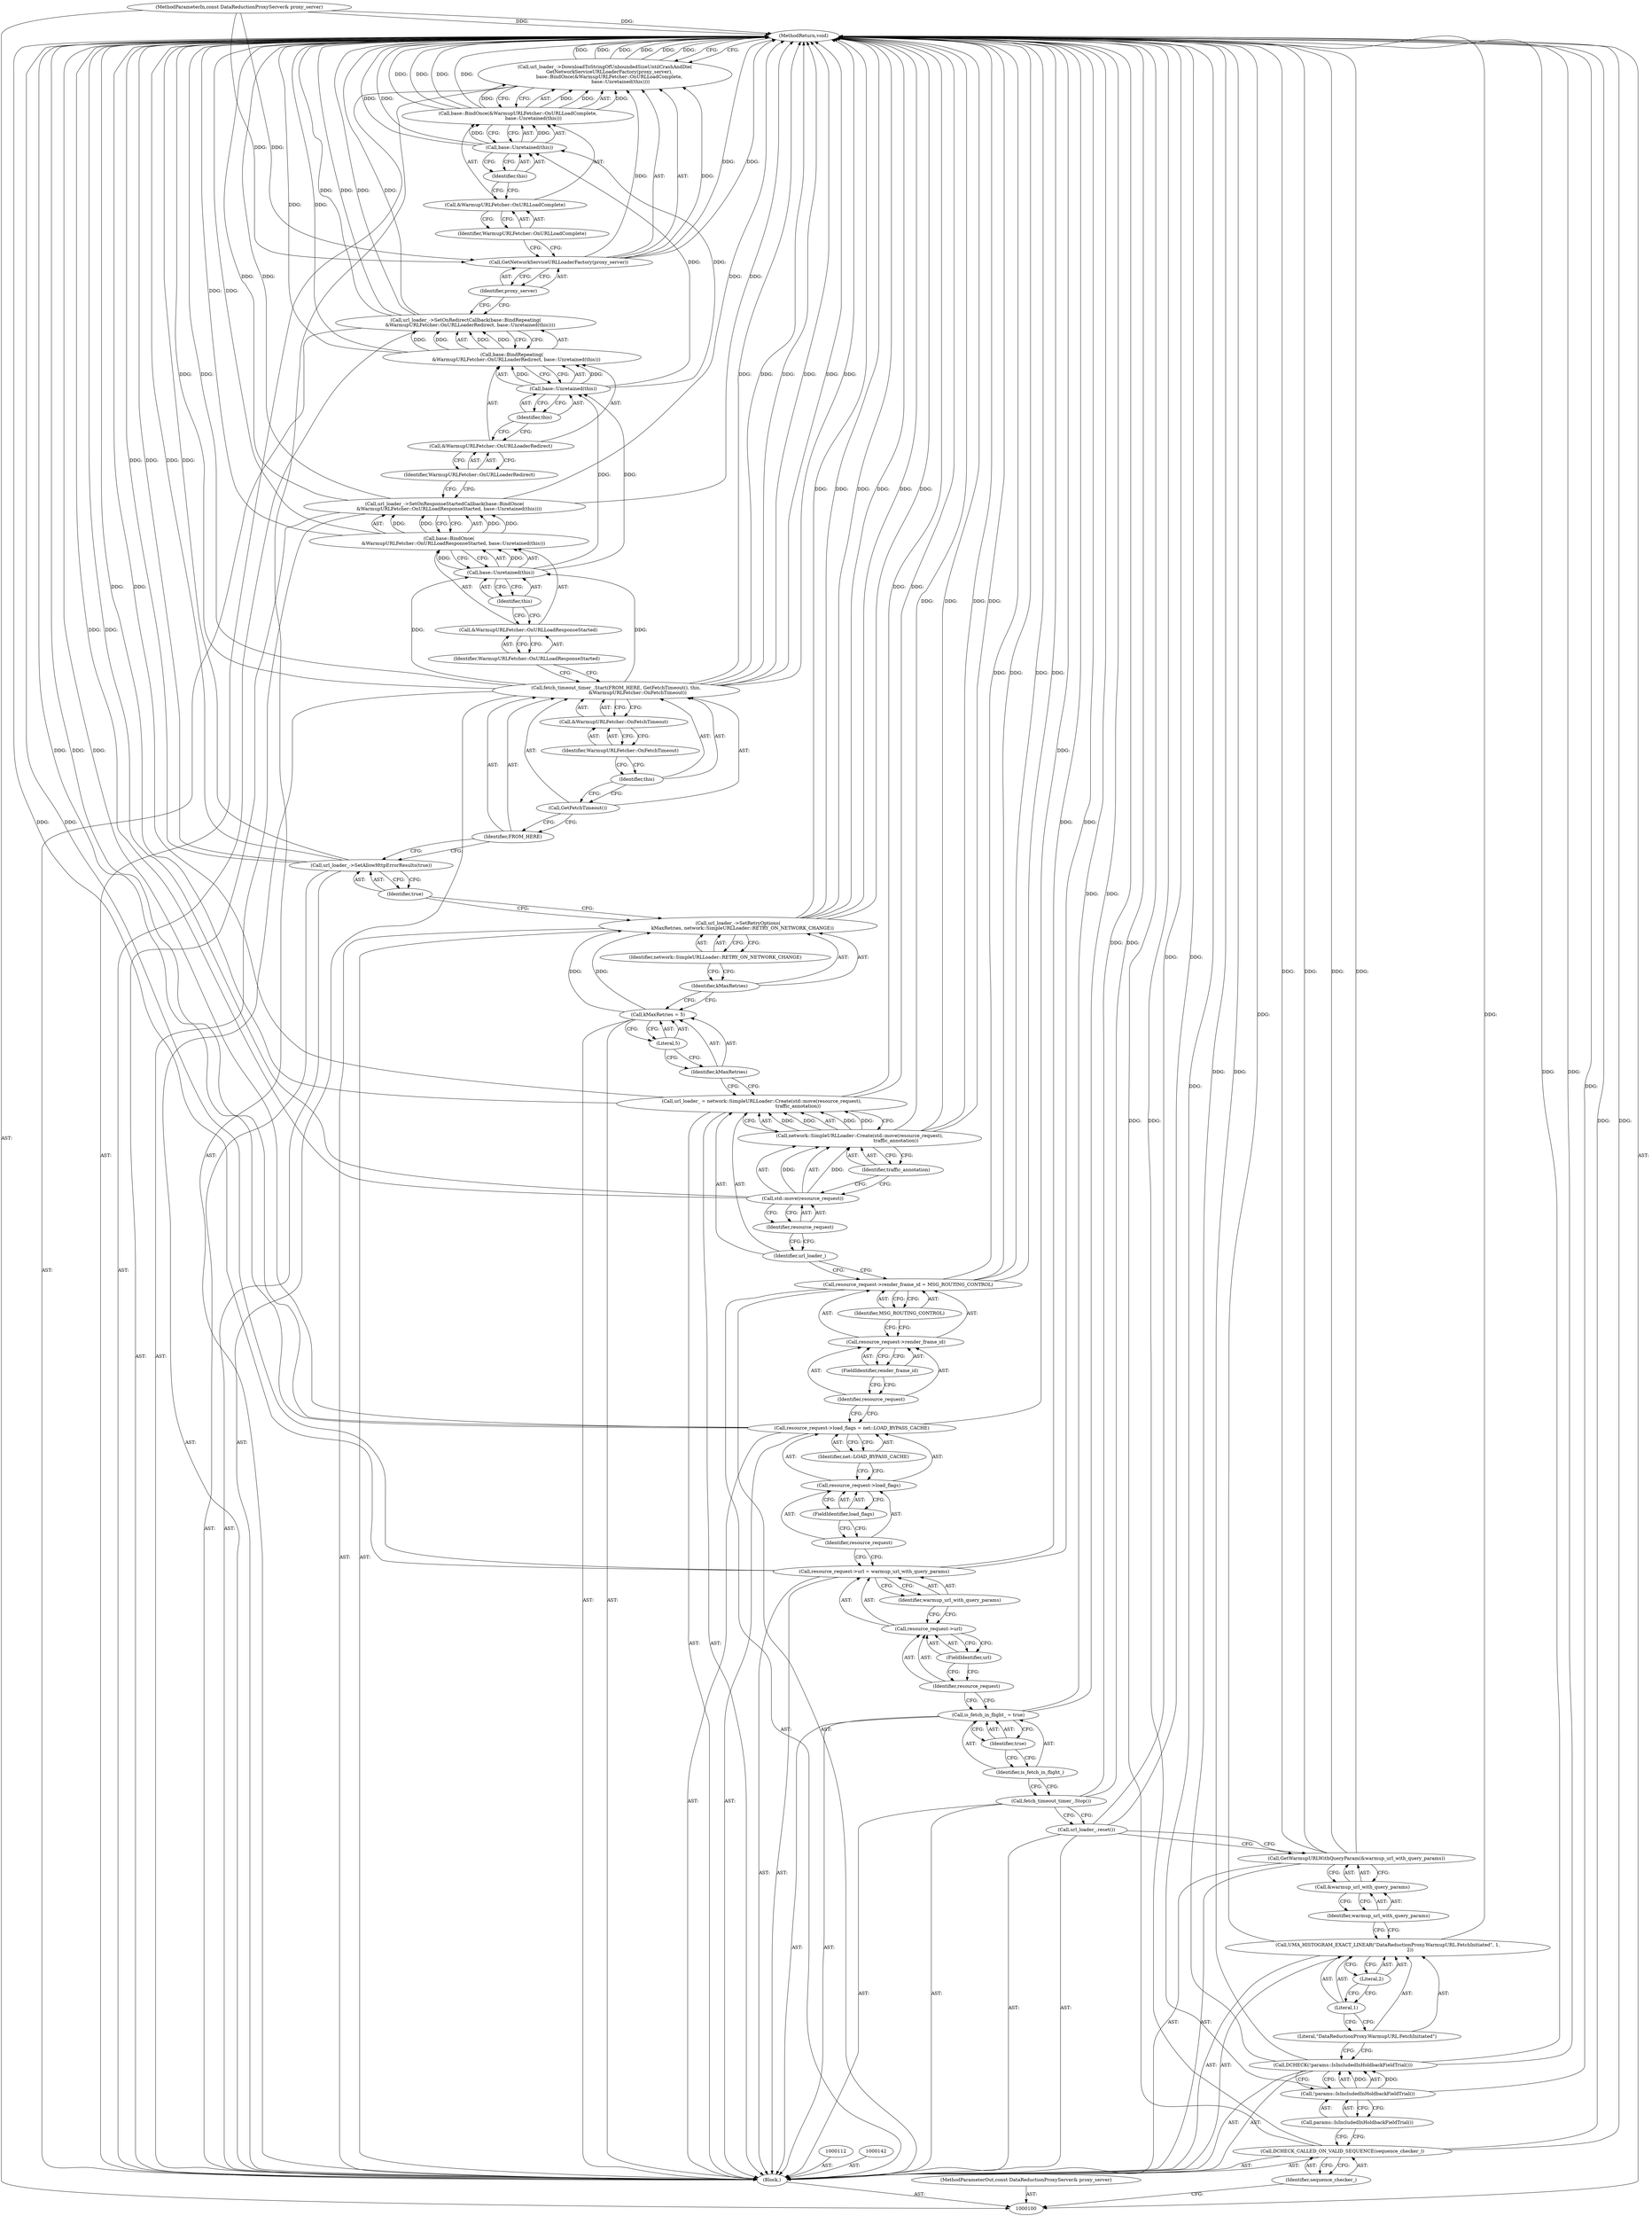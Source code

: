 digraph "0_Chrome_69b4b9ef7455753b12c3efe4eec71647e6fb1da1_10" {
"1000177" [label="(MethodReturn,void)"];
"1000101" [label="(MethodParameterIn,const DataReductionProxyServer& proxy_server)"];
"1000290" [label="(MethodParameterOut,const DataReductionProxyServer& proxy_server)"];
"1000102" [label="(Block,)"];
"1000103" [label="(Call,DCHECK_CALLED_ON_VALID_SEQUENCE(sequence_checker_))"];
"1000104" [label="(Identifier,sequence_checker_)"];
"1000113" [label="(Call,GetWarmupURLWithQueryParam(&warmup_url_with_query_params))"];
"1000114" [label="(Call,&warmup_url_with_query_params)"];
"1000115" [label="(Identifier,warmup_url_with_query_params)"];
"1000116" [label="(Call,url_loader_.reset())"];
"1000117" [label="(Call,fetch_timeout_timer_.Stop())"];
"1000118" [label="(Call,is_fetch_in_flight_ = true)"];
"1000119" [label="(Identifier,is_fetch_in_flight_)"];
"1000120" [label="(Identifier,true)"];
"1000121" [label="(Call,resource_request->url = warmup_url_with_query_params)"];
"1000122" [label="(Call,resource_request->url)"];
"1000123" [label="(Identifier,resource_request)"];
"1000124" [label="(FieldIdentifier,url)"];
"1000125" [label="(Identifier,warmup_url_with_query_params)"];
"1000126" [label="(Call,resource_request->load_flags = net::LOAD_BYPASS_CACHE)"];
"1000127" [label="(Call,resource_request->load_flags)"];
"1000128" [label="(Identifier,resource_request)"];
"1000129" [label="(FieldIdentifier,load_flags)"];
"1000130" [label="(Identifier,net::LOAD_BYPASS_CACHE)"];
"1000107" [label="(Call,params::IsIncludedInHoldbackFieldTrial())"];
"1000105" [label="(Call,DCHECK(!params::IsIncludedInHoldbackFieldTrial()))"];
"1000106" [label="(Call,!params::IsIncludedInHoldbackFieldTrial())"];
"1000131" [label="(Call,resource_request->render_frame_id = MSG_ROUTING_CONTROL)"];
"1000132" [label="(Call,resource_request->render_frame_id)"];
"1000133" [label="(Identifier,resource_request)"];
"1000134" [label="(FieldIdentifier,render_frame_id)"];
"1000135" [label="(Identifier,MSG_ROUTING_CONTROL)"];
"1000138" [label="(Call,network::SimpleURLLoader::Create(std::move(resource_request),\n                                                 traffic_annotation))"];
"1000136" [label="(Call,url_loader_ = network::SimpleURLLoader::Create(std::move(resource_request),\n                                                 traffic_annotation))"];
"1000137" [label="(Identifier,url_loader_)"];
"1000139" [label="(Call,std::move(resource_request))"];
"1000140" [label="(Identifier,resource_request)"];
"1000141" [label="(Identifier,traffic_annotation)"];
"1000143" [label="(Call,kMaxRetries = 5)"];
"1000144" [label="(Identifier,kMaxRetries)"];
"1000145" [label="(Literal,5)"];
"1000146" [label="(Call,url_loader_->SetRetryOptions(\n      kMaxRetries, network::SimpleURLLoader::RETRY_ON_NETWORK_CHANGE))"];
"1000148" [label="(Identifier,network::SimpleURLLoader::RETRY_ON_NETWORK_CHANGE)"];
"1000147" [label="(Identifier,kMaxRetries)"];
"1000149" [label="(Call,url_loader_->SetAllowHttpErrorResults(true))"];
"1000150" [label="(Identifier,true)"];
"1000151" [label="(Call,fetch_timeout_timer_.Start(FROM_HERE, GetFetchTimeout(), this,\n                             &WarmupURLFetcher::OnFetchTimeout))"];
"1000152" [label="(Identifier,FROM_HERE)"];
"1000153" [label="(Call,GetFetchTimeout())"];
"1000154" [label="(Identifier,this)"];
"1000155" [label="(Call,&WarmupURLFetcher::OnFetchTimeout)"];
"1000156" [label="(Identifier,WarmupURLFetcher::OnFetchTimeout)"];
"1000157" [label="(Call,url_loader_->SetOnResponseStartedCallback(base::BindOnce(\n      &WarmupURLFetcher::OnURLLoadResponseStarted, base::Unretained(this))))"];
"1000158" [label="(Call,base::BindOnce(\n      &WarmupURLFetcher::OnURLLoadResponseStarted, base::Unretained(this)))"];
"1000161" [label="(Call,base::Unretained(this))"];
"1000159" [label="(Call,&WarmupURLFetcher::OnURLLoadResponseStarted)"];
"1000162" [label="(Identifier,this)"];
"1000160" [label="(Identifier,WarmupURLFetcher::OnURLLoadResponseStarted)"];
"1000163" [label="(Call,url_loader_->SetOnRedirectCallback(base::BindRepeating(\n      &WarmupURLFetcher::OnURLLoaderRedirect, base::Unretained(this))))"];
"1000164" [label="(Call,base::BindRepeating(\n      &WarmupURLFetcher::OnURLLoaderRedirect, base::Unretained(this)))"];
"1000167" [label="(Call,base::Unretained(this))"];
"1000165" [label="(Call,&WarmupURLFetcher::OnURLLoaderRedirect)"];
"1000168" [label="(Identifier,this)"];
"1000166" [label="(Identifier,WarmupURLFetcher::OnURLLoaderRedirect)"];
"1000169" [label="(Call,url_loader_->DownloadToStringOfUnboundedSizeUntilCrashAndDie(\n      GetNetworkServiceURLLoaderFactory(proxy_server),\n      base::BindOnce(&WarmupURLFetcher::OnURLLoadComplete,\n                     base::Unretained(this))))"];
"1000171" [label="(Identifier,proxy_server)"];
"1000170" [label="(Call,GetNetworkServiceURLLoaderFactory(proxy_server))"];
"1000108" [label="(Call,UMA_HISTOGRAM_EXACT_LINEAR(\"DataReductionProxy.WarmupURL.FetchInitiated\", 1,\n                              2))"];
"1000109" [label="(Literal,\"DataReductionProxy.WarmupURL.FetchInitiated\")"];
"1000110" [label="(Literal,1)"];
"1000173" [label="(Call,&WarmupURLFetcher::OnURLLoadComplete)"];
"1000174" [label="(Identifier,WarmupURLFetcher::OnURLLoadComplete)"];
"1000172" [label="(Call,base::BindOnce(&WarmupURLFetcher::OnURLLoadComplete,\n                     base::Unretained(this)))"];
"1000175" [label="(Call,base::Unretained(this))"];
"1000176" [label="(Identifier,this)"];
"1000111" [label="(Literal,2)"];
"1000177" -> "1000100"  [label="AST: "];
"1000177" -> "1000169"  [label="CFG: "];
"1000169" -> "1000177"  [label="DDG: "];
"1000169" -> "1000177"  [label="DDG: "];
"1000169" -> "1000177"  [label="DDG: "];
"1000121" -> "1000177"  [label="DDG: "];
"1000121" -> "1000177"  [label="DDG: "];
"1000108" -> "1000177"  [label="DDG: "];
"1000157" -> "1000177"  [label="DDG: "];
"1000157" -> "1000177"  [label="DDG: "];
"1000103" -> "1000177"  [label="DDG: "];
"1000103" -> "1000177"  [label="DDG: "];
"1000105" -> "1000177"  [label="DDG: "];
"1000105" -> "1000177"  [label="DDG: "];
"1000113" -> "1000177"  [label="DDG: "];
"1000113" -> "1000177"  [label="DDG: "];
"1000136" -> "1000177"  [label="DDG: "];
"1000136" -> "1000177"  [label="DDG: "];
"1000118" -> "1000177"  [label="DDG: "];
"1000158" -> "1000177"  [label="DDG: "];
"1000117" -> "1000177"  [label="DDG: "];
"1000126" -> "1000177"  [label="DDG: "];
"1000126" -> "1000177"  [label="DDG: "];
"1000163" -> "1000177"  [label="DDG: "];
"1000163" -> "1000177"  [label="DDG: "];
"1000106" -> "1000177"  [label="DDG: "];
"1000151" -> "1000177"  [label="DDG: "];
"1000151" -> "1000177"  [label="DDG: "];
"1000151" -> "1000177"  [label="DDG: "];
"1000151" -> "1000177"  [label="DDG: "];
"1000131" -> "1000177"  [label="DDG: "];
"1000131" -> "1000177"  [label="DDG: "];
"1000138" -> "1000177"  [label="DDG: "];
"1000138" -> "1000177"  [label="DDG: "];
"1000139" -> "1000177"  [label="DDG: "];
"1000149" -> "1000177"  [label="DDG: "];
"1000149" -> "1000177"  [label="DDG: "];
"1000146" -> "1000177"  [label="DDG: "];
"1000146" -> "1000177"  [label="DDG: "];
"1000146" -> "1000177"  [label="DDG: "];
"1000175" -> "1000177"  [label="DDG: "];
"1000101" -> "1000177"  [label="DDG: "];
"1000172" -> "1000177"  [label="DDG: "];
"1000172" -> "1000177"  [label="DDG: "];
"1000170" -> "1000177"  [label="DDG: "];
"1000116" -> "1000177"  [label="DDG: "];
"1000164" -> "1000177"  [label="DDG: "];
"1000101" -> "1000100"  [label="AST: "];
"1000101" -> "1000177"  [label="DDG: "];
"1000101" -> "1000170"  [label="DDG: "];
"1000290" -> "1000100"  [label="AST: "];
"1000102" -> "1000100"  [label="AST: "];
"1000103" -> "1000102"  [label="AST: "];
"1000105" -> "1000102"  [label="AST: "];
"1000108" -> "1000102"  [label="AST: "];
"1000112" -> "1000102"  [label="AST: "];
"1000113" -> "1000102"  [label="AST: "];
"1000116" -> "1000102"  [label="AST: "];
"1000117" -> "1000102"  [label="AST: "];
"1000118" -> "1000102"  [label="AST: "];
"1000121" -> "1000102"  [label="AST: "];
"1000126" -> "1000102"  [label="AST: "];
"1000131" -> "1000102"  [label="AST: "];
"1000136" -> "1000102"  [label="AST: "];
"1000142" -> "1000102"  [label="AST: "];
"1000143" -> "1000102"  [label="AST: "];
"1000146" -> "1000102"  [label="AST: "];
"1000149" -> "1000102"  [label="AST: "];
"1000151" -> "1000102"  [label="AST: "];
"1000157" -> "1000102"  [label="AST: "];
"1000163" -> "1000102"  [label="AST: "];
"1000169" -> "1000102"  [label="AST: "];
"1000103" -> "1000102"  [label="AST: "];
"1000103" -> "1000104"  [label="CFG: "];
"1000104" -> "1000103"  [label="AST: "];
"1000107" -> "1000103"  [label="CFG: "];
"1000103" -> "1000177"  [label="DDG: "];
"1000103" -> "1000177"  [label="DDG: "];
"1000104" -> "1000103"  [label="AST: "];
"1000104" -> "1000100"  [label="CFG: "];
"1000103" -> "1000104"  [label="CFG: "];
"1000113" -> "1000102"  [label="AST: "];
"1000113" -> "1000114"  [label="CFG: "];
"1000114" -> "1000113"  [label="AST: "];
"1000116" -> "1000113"  [label="CFG: "];
"1000113" -> "1000177"  [label="DDG: "];
"1000113" -> "1000177"  [label="DDG: "];
"1000114" -> "1000113"  [label="AST: "];
"1000114" -> "1000115"  [label="CFG: "];
"1000115" -> "1000114"  [label="AST: "];
"1000113" -> "1000114"  [label="CFG: "];
"1000115" -> "1000114"  [label="AST: "];
"1000115" -> "1000108"  [label="CFG: "];
"1000114" -> "1000115"  [label="CFG: "];
"1000116" -> "1000102"  [label="AST: "];
"1000116" -> "1000113"  [label="CFG: "];
"1000117" -> "1000116"  [label="CFG: "];
"1000116" -> "1000177"  [label="DDG: "];
"1000117" -> "1000102"  [label="AST: "];
"1000117" -> "1000116"  [label="CFG: "];
"1000119" -> "1000117"  [label="CFG: "];
"1000117" -> "1000177"  [label="DDG: "];
"1000118" -> "1000102"  [label="AST: "];
"1000118" -> "1000120"  [label="CFG: "];
"1000119" -> "1000118"  [label="AST: "];
"1000120" -> "1000118"  [label="AST: "];
"1000123" -> "1000118"  [label="CFG: "];
"1000118" -> "1000177"  [label="DDG: "];
"1000119" -> "1000118"  [label="AST: "];
"1000119" -> "1000117"  [label="CFG: "];
"1000120" -> "1000119"  [label="CFG: "];
"1000120" -> "1000118"  [label="AST: "];
"1000120" -> "1000119"  [label="CFG: "];
"1000118" -> "1000120"  [label="CFG: "];
"1000121" -> "1000102"  [label="AST: "];
"1000121" -> "1000125"  [label="CFG: "];
"1000122" -> "1000121"  [label="AST: "];
"1000125" -> "1000121"  [label="AST: "];
"1000128" -> "1000121"  [label="CFG: "];
"1000121" -> "1000177"  [label="DDG: "];
"1000121" -> "1000177"  [label="DDG: "];
"1000122" -> "1000121"  [label="AST: "];
"1000122" -> "1000124"  [label="CFG: "];
"1000123" -> "1000122"  [label="AST: "];
"1000124" -> "1000122"  [label="AST: "];
"1000125" -> "1000122"  [label="CFG: "];
"1000123" -> "1000122"  [label="AST: "];
"1000123" -> "1000118"  [label="CFG: "];
"1000124" -> "1000123"  [label="CFG: "];
"1000124" -> "1000122"  [label="AST: "];
"1000124" -> "1000123"  [label="CFG: "];
"1000122" -> "1000124"  [label="CFG: "];
"1000125" -> "1000121"  [label="AST: "];
"1000125" -> "1000122"  [label="CFG: "];
"1000121" -> "1000125"  [label="CFG: "];
"1000126" -> "1000102"  [label="AST: "];
"1000126" -> "1000130"  [label="CFG: "];
"1000127" -> "1000126"  [label="AST: "];
"1000130" -> "1000126"  [label="AST: "];
"1000133" -> "1000126"  [label="CFG: "];
"1000126" -> "1000177"  [label="DDG: "];
"1000126" -> "1000177"  [label="DDG: "];
"1000127" -> "1000126"  [label="AST: "];
"1000127" -> "1000129"  [label="CFG: "];
"1000128" -> "1000127"  [label="AST: "];
"1000129" -> "1000127"  [label="AST: "];
"1000130" -> "1000127"  [label="CFG: "];
"1000128" -> "1000127"  [label="AST: "];
"1000128" -> "1000121"  [label="CFG: "];
"1000129" -> "1000128"  [label="CFG: "];
"1000129" -> "1000127"  [label="AST: "];
"1000129" -> "1000128"  [label="CFG: "];
"1000127" -> "1000129"  [label="CFG: "];
"1000130" -> "1000126"  [label="AST: "];
"1000130" -> "1000127"  [label="CFG: "];
"1000126" -> "1000130"  [label="CFG: "];
"1000107" -> "1000106"  [label="AST: "];
"1000107" -> "1000103"  [label="CFG: "];
"1000106" -> "1000107"  [label="CFG: "];
"1000105" -> "1000102"  [label="AST: "];
"1000105" -> "1000106"  [label="CFG: "];
"1000106" -> "1000105"  [label="AST: "];
"1000109" -> "1000105"  [label="CFG: "];
"1000105" -> "1000177"  [label="DDG: "];
"1000105" -> "1000177"  [label="DDG: "];
"1000106" -> "1000105"  [label="DDG: "];
"1000106" -> "1000105"  [label="AST: "];
"1000106" -> "1000107"  [label="CFG: "];
"1000107" -> "1000106"  [label="AST: "];
"1000105" -> "1000106"  [label="CFG: "];
"1000106" -> "1000177"  [label="DDG: "];
"1000106" -> "1000105"  [label="DDG: "];
"1000131" -> "1000102"  [label="AST: "];
"1000131" -> "1000135"  [label="CFG: "];
"1000132" -> "1000131"  [label="AST: "];
"1000135" -> "1000131"  [label="AST: "];
"1000137" -> "1000131"  [label="CFG: "];
"1000131" -> "1000177"  [label="DDG: "];
"1000131" -> "1000177"  [label="DDG: "];
"1000132" -> "1000131"  [label="AST: "];
"1000132" -> "1000134"  [label="CFG: "];
"1000133" -> "1000132"  [label="AST: "];
"1000134" -> "1000132"  [label="AST: "];
"1000135" -> "1000132"  [label="CFG: "];
"1000133" -> "1000132"  [label="AST: "];
"1000133" -> "1000126"  [label="CFG: "];
"1000134" -> "1000133"  [label="CFG: "];
"1000134" -> "1000132"  [label="AST: "];
"1000134" -> "1000133"  [label="CFG: "];
"1000132" -> "1000134"  [label="CFG: "];
"1000135" -> "1000131"  [label="AST: "];
"1000135" -> "1000132"  [label="CFG: "];
"1000131" -> "1000135"  [label="CFG: "];
"1000138" -> "1000136"  [label="AST: "];
"1000138" -> "1000141"  [label="CFG: "];
"1000139" -> "1000138"  [label="AST: "];
"1000141" -> "1000138"  [label="AST: "];
"1000136" -> "1000138"  [label="CFG: "];
"1000138" -> "1000177"  [label="DDG: "];
"1000138" -> "1000177"  [label="DDG: "];
"1000138" -> "1000136"  [label="DDG: "];
"1000138" -> "1000136"  [label="DDG: "];
"1000139" -> "1000138"  [label="DDG: "];
"1000136" -> "1000102"  [label="AST: "];
"1000136" -> "1000138"  [label="CFG: "];
"1000137" -> "1000136"  [label="AST: "];
"1000138" -> "1000136"  [label="AST: "];
"1000144" -> "1000136"  [label="CFG: "];
"1000136" -> "1000177"  [label="DDG: "];
"1000136" -> "1000177"  [label="DDG: "];
"1000138" -> "1000136"  [label="DDG: "];
"1000138" -> "1000136"  [label="DDG: "];
"1000137" -> "1000136"  [label="AST: "];
"1000137" -> "1000131"  [label="CFG: "];
"1000140" -> "1000137"  [label="CFG: "];
"1000139" -> "1000138"  [label="AST: "];
"1000139" -> "1000140"  [label="CFG: "];
"1000140" -> "1000139"  [label="AST: "];
"1000141" -> "1000139"  [label="CFG: "];
"1000139" -> "1000177"  [label="DDG: "];
"1000139" -> "1000138"  [label="DDG: "];
"1000140" -> "1000139"  [label="AST: "];
"1000140" -> "1000137"  [label="CFG: "];
"1000139" -> "1000140"  [label="CFG: "];
"1000141" -> "1000138"  [label="AST: "];
"1000141" -> "1000139"  [label="CFG: "];
"1000138" -> "1000141"  [label="CFG: "];
"1000143" -> "1000102"  [label="AST: "];
"1000143" -> "1000145"  [label="CFG: "];
"1000144" -> "1000143"  [label="AST: "];
"1000145" -> "1000143"  [label="AST: "];
"1000147" -> "1000143"  [label="CFG: "];
"1000143" -> "1000146"  [label="DDG: "];
"1000144" -> "1000143"  [label="AST: "];
"1000144" -> "1000136"  [label="CFG: "];
"1000145" -> "1000144"  [label="CFG: "];
"1000145" -> "1000143"  [label="AST: "];
"1000145" -> "1000144"  [label="CFG: "];
"1000143" -> "1000145"  [label="CFG: "];
"1000146" -> "1000102"  [label="AST: "];
"1000146" -> "1000148"  [label="CFG: "];
"1000147" -> "1000146"  [label="AST: "];
"1000148" -> "1000146"  [label="AST: "];
"1000150" -> "1000146"  [label="CFG: "];
"1000146" -> "1000177"  [label="DDG: "];
"1000146" -> "1000177"  [label="DDG: "];
"1000146" -> "1000177"  [label="DDG: "];
"1000143" -> "1000146"  [label="DDG: "];
"1000148" -> "1000146"  [label="AST: "];
"1000148" -> "1000147"  [label="CFG: "];
"1000146" -> "1000148"  [label="CFG: "];
"1000147" -> "1000146"  [label="AST: "];
"1000147" -> "1000143"  [label="CFG: "];
"1000148" -> "1000147"  [label="CFG: "];
"1000149" -> "1000102"  [label="AST: "];
"1000149" -> "1000150"  [label="CFG: "];
"1000150" -> "1000149"  [label="AST: "];
"1000152" -> "1000149"  [label="CFG: "];
"1000149" -> "1000177"  [label="DDG: "];
"1000149" -> "1000177"  [label="DDG: "];
"1000150" -> "1000149"  [label="AST: "];
"1000150" -> "1000146"  [label="CFG: "];
"1000149" -> "1000150"  [label="CFG: "];
"1000151" -> "1000102"  [label="AST: "];
"1000151" -> "1000155"  [label="CFG: "];
"1000152" -> "1000151"  [label="AST: "];
"1000153" -> "1000151"  [label="AST: "];
"1000154" -> "1000151"  [label="AST: "];
"1000155" -> "1000151"  [label="AST: "];
"1000160" -> "1000151"  [label="CFG: "];
"1000151" -> "1000177"  [label="DDG: "];
"1000151" -> "1000177"  [label="DDG: "];
"1000151" -> "1000177"  [label="DDG: "];
"1000151" -> "1000177"  [label="DDG: "];
"1000151" -> "1000161"  [label="DDG: "];
"1000152" -> "1000151"  [label="AST: "];
"1000152" -> "1000149"  [label="CFG: "];
"1000153" -> "1000152"  [label="CFG: "];
"1000153" -> "1000151"  [label="AST: "];
"1000153" -> "1000152"  [label="CFG: "];
"1000154" -> "1000153"  [label="CFG: "];
"1000154" -> "1000151"  [label="AST: "];
"1000154" -> "1000153"  [label="CFG: "];
"1000156" -> "1000154"  [label="CFG: "];
"1000155" -> "1000151"  [label="AST: "];
"1000155" -> "1000156"  [label="CFG: "];
"1000156" -> "1000155"  [label="AST: "];
"1000151" -> "1000155"  [label="CFG: "];
"1000156" -> "1000155"  [label="AST: "];
"1000156" -> "1000154"  [label="CFG: "];
"1000155" -> "1000156"  [label="CFG: "];
"1000157" -> "1000102"  [label="AST: "];
"1000157" -> "1000158"  [label="CFG: "];
"1000158" -> "1000157"  [label="AST: "];
"1000166" -> "1000157"  [label="CFG: "];
"1000157" -> "1000177"  [label="DDG: "];
"1000157" -> "1000177"  [label="DDG: "];
"1000158" -> "1000157"  [label="DDG: "];
"1000158" -> "1000157"  [label="DDG: "];
"1000158" -> "1000157"  [label="AST: "];
"1000158" -> "1000161"  [label="CFG: "];
"1000159" -> "1000158"  [label="AST: "];
"1000161" -> "1000158"  [label="AST: "];
"1000157" -> "1000158"  [label="CFG: "];
"1000158" -> "1000177"  [label="DDG: "];
"1000158" -> "1000157"  [label="DDG: "];
"1000158" -> "1000157"  [label="DDG: "];
"1000161" -> "1000158"  [label="DDG: "];
"1000161" -> "1000158"  [label="AST: "];
"1000161" -> "1000162"  [label="CFG: "];
"1000162" -> "1000161"  [label="AST: "];
"1000158" -> "1000161"  [label="CFG: "];
"1000161" -> "1000158"  [label="DDG: "];
"1000151" -> "1000161"  [label="DDG: "];
"1000161" -> "1000167"  [label="DDG: "];
"1000159" -> "1000158"  [label="AST: "];
"1000159" -> "1000160"  [label="CFG: "];
"1000160" -> "1000159"  [label="AST: "];
"1000162" -> "1000159"  [label="CFG: "];
"1000162" -> "1000161"  [label="AST: "];
"1000162" -> "1000159"  [label="CFG: "];
"1000161" -> "1000162"  [label="CFG: "];
"1000160" -> "1000159"  [label="AST: "];
"1000160" -> "1000151"  [label="CFG: "];
"1000159" -> "1000160"  [label="CFG: "];
"1000163" -> "1000102"  [label="AST: "];
"1000163" -> "1000164"  [label="CFG: "];
"1000164" -> "1000163"  [label="AST: "];
"1000171" -> "1000163"  [label="CFG: "];
"1000163" -> "1000177"  [label="DDG: "];
"1000163" -> "1000177"  [label="DDG: "];
"1000164" -> "1000163"  [label="DDG: "];
"1000164" -> "1000163"  [label="DDG: "];
"1000164" -> "1000163"  [label="AST: "];
"1000164" -> "1000167"  [label="CFG: "];
"1000165" -> "1000164"  [label="AST: "];
"1000167" -> "1000164"  [label="AST: "];
"1000163" -> "1000164"  [label="CFG: "];
"1000164" -> "1000177"  [label="DDG: "];
"1000164" -> "1000163"  [label="DDG: "];
"1000164" -> "1000163"  [label="DDG: "];
"1000167" -> "1000164"  [label="DDG: "];
"1000167" -> "1000164"  [label="AST: "];
"1000167" -> "1000168"  [label="CFG: "];
"1000168" -> "1000167"  [label="AST: "];
"1000164" -> "1000167"  [label="CFG: "];
"1000167" -> "1000164"  [label="DDG: "];
"1000161" -> "1000167"  [label="DDG: "];
"1000167" -> "1000175"  [label="DDG: "];
"1000165" -> "1000164"  [label="AST: "];
"1000165" -> "1000166"  [label="CFG: "];
"1000166" -> "1000165"  [label="AST: "];
"1000168" -> "1000165"  [label="CFG: "];
"1000168" -> "1000167"  [label="AST: "];
"1000168" -> "1000165"  [label="CFG: "];
"1000167" -> "1000168"  [label="CFG: "];
"1000166" -> "1000165"  [label="AST: "];
"1000166" -> "1000157"  [label="CFG: "];
"1000165" -> "1000166"  [label="CFG: "];
"1000169" -> "1000102"  [label="AST: "];
"1000169" -> "1000172"  [label="CFG: "];
"1000170" -> "1000169"  [label="AST: "];
"1000172" -> "1000169"  [label="AST: "];
"1000177" -> "1000169"  [label="CFG: "];
"1000169" -> "1000177"  [label="DDG: "];
"1000169" -> "1000177"  [label="DDG: "];
"1000169" -> "1000177"  [label="DDG: "];
"1000170" -> "1000169"  [label="DDG: "];
"1000172" -> "1000169"  [label="DDG: "];
"1000172" -> "1000169"  [label="DDG: "];
"1000171" -> "1000170"  [label="AST: "];
"1000171" -> "1000163"  [label="CFG: "];
"1000170" -> "1000171"  [label="CFG: "];
"1000170" -> "1000169"  [label="AST: "];
"1000170" -> "1000171"  [label="CFG: "];
"1000171" -> "1000170"  [label="AST: "];
"1000174" -> "1000170"  [label="CFG: "];
"1000170" -> "1000177"  [label="DDG: "];
"1000170" -> "1000169"  [label="DDG: "];
"1000101" -> "1000170"  [label="DDG: "];
"1000108" -> "1000102"  [label="AST: "];
"1000108" -> "1000111"  [label="CFG: "];
"1000109" -> "1000108"  [label="AST: "];
"1000110" -> "1000108"  [label="AST: "];
"1000111" -> "1000108"  [label="AST: "];
"1000115" -> "1000108"  [label="CFG: "];
"1000108" -> "1000177"  [label="DDG: "];
"1000109" -> "1000108"  [label="AST: "];
"1000109" -> "1000105"  [label="CFG: "];
"1000110" -> "1000109"  [label="CFG: "];
"1000110" -> "1000108"  [label="AST: "];
"1000110" -> "1000109"  [label="CFG: "];
"1000111" -> "1000110"  [label="CFG: "];
"1000173" -> "1000172"  [label="AST: "];
"1000173" -> "1000174"  [label="CFG: "];
"1000174" -> "1000173"  [label="AST: "];
"1000176" -> "1000173"  [label="CFG: "];
"1000174" -> "1000173"  [label="AST: "];
"1000174" -> "1000170"  [label="CFG: "];
"1000173" -> "1000174"  [label="CFG: "];
"1000172" -> "1000169"  [label="AST: "];
"1000172" -> "1000175"  [label="CFG: "];
"1000173" -> "1000172"  [label="AST: "];
"1000175" -> "1000172"  [label="AST: "];
"1000169" -> "1000172"  [label="CFG: "];
"1000172" -> "1000177"  [label="DDG: "];
"1000172" -> "1000177"  [label="DDG: "];
"1000172" -> "1000169"  [label="DDG: "];
"1000172" -> "1000169"  [label="DDG: "];
"1000175" -> "1000172"  [label="DDG: "];
"1000175" -> "1000172"  [label="AST: "];
"1000175" -> "1000176"  [label="CFG: "];
"1000176" -> "1000175"  [label="AST: "];
"1000172" -> "1000175"  [label="CFG: "];
"1000175" -> "1000177"  [label="DDG: "];
"1000175" -> "1000172"  [label="DDG: "];
"1000167" -> "1000175"  [label="DDG: "];
"1000176" -> "1000175"  [label="AST: "];
"1000176" -> "1000173"  [label="CFG: "];
"1000175" -> "1000176"  [label="CFG: "];
"1000111" -> "1000108"  [label="AST: "];
"1000111" -> "1000110"  [label="CFG: "];
"1000108" -> "1000111"  [label="CFG: "];
}
